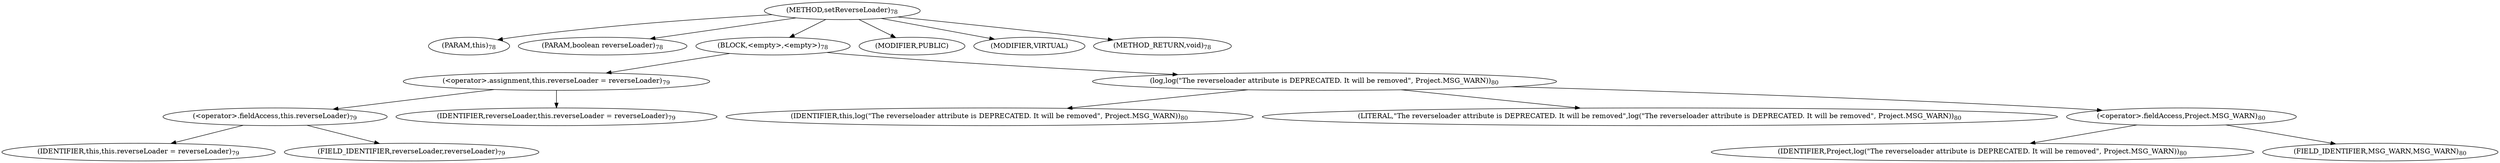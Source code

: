 digraph "setReverseLoader" {  
"70" [label = <(METHOD,setReverseLoader)<SUB>78</SUB>> ]
"4" [label = <(PARAM,this)<SUB>78</SUB>> ]
"71" [label = <(PARAM,boolean reverseLoader)<SUB>78</SUB>> ]
"72" [label = <(BLOCK,&lt;empty&gt;,&lt;empty&gt;)<SUB>78</SUB>> ]
"73" [label = <(&lt;operator&gt;.assignment,this.reverseLoader = reverseLoader)<SUB>79</SUB>> ]
"74" [label = <(&lt;operator&gt;.fieldAccess,this.reverseLoader)<SUB>79</SUB>> ]
"3" [label = <(IDENTIFIER,this,this.reverseLoader = reverseLoader)<SUB>79</SUB>> ]
"75" [label = <(FIELD_IDENTIFIER,reverseLoader,reverseLoader)<SUB>79</SUB>> ]
"76" [label = <(IDENTIFIER,reverseLoader,this.reverseLoader = reverseLoader)<SUB>79</SUB>> ]
"77" [label = <(log,log(&quot;The reverseloader attribute is DEPRECATED. It will be removed&quot;, Project.MSG_WARN))<SUB>80</SUB>> ]
"5" [label = <(IDENTIFIER,this,log(&quot;The reverseloader attribute is DEPRECATED. It will be removed&quot;, Project.MSG_WARN))<SUB>80</SUB>> ]
"78" [label = <(LITERAL,&quot;The reverseloader attribute is DEPRECATED. It will be removed&quot;,log(&quot;The reverseloader attribute is DEPRECATED. It will be removed&quot;, Project.MSG_WARN))<SUB>80</SUB>> ]
"79" [label = <(&lt;operator&gt;.fieldAccess,Project.MSG_WARN)<SUB>80</SUB>> ]
"80" [label = <(IDENTIFIER,Project,log(&quot;The reverseloader attribute is DEPRECATED. It will be removed&quot;, Project.MSG_WARN))<SUB>80</SUB>> ]
"81" [label = <(FIELD_IDENTIFIER,MSG_WARN,MSG_WARN)<SUB>80</SUB>> ]
"82" [label = <(MODIFIER,PUBLIC)> ]
"83" [label = <(MODIFIER,VIRTUAL)> ]
"84" [label = <(METHOD_RETURN,void)<SUB>78</SUB>> ]
  "70" -> "4" 
  "70" -> "71" 
  "70" -> "72" 
  "70" -> "82" 
  "70" -> "83" 
  "70" -> "84" 
  "72" -> "73" 
  "72" -> "77" 
  "73" -> "74" 
  "73" -> "76" 
  "74" -> "3" 
  "74" -> "75" 
  "77" -> "5" 
  "77" -> "78" 
  "77" -> "79" 
  "79" -> "80" 
  "79" -> "81" 
}
